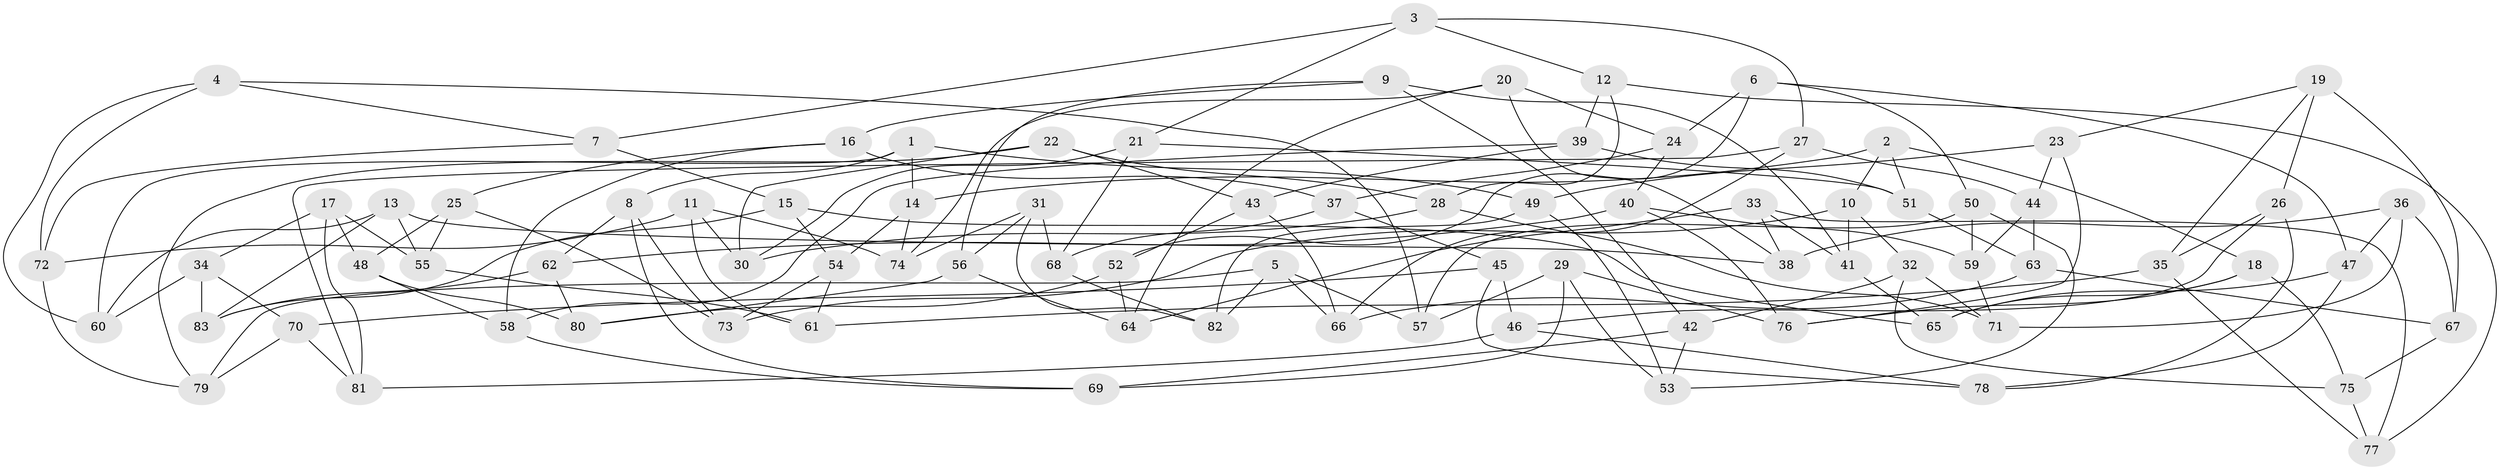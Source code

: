 // Generated by graph-tools (version 1.1) at 2025/11/02/27/25 16:11:42]
// undirected, 83 vertices, 166 edges
graph export_dot {
graph [start="1"]
  node [color=gray90,style=filled];
  1;
  2;
  3;
  4;
  5;
  6;
  7;
  8;
  9;
  10;
  11;
  12;
  13;
  14;
  15;
  16;
  17;
  18;
  19;
  20;
  21;
  22;
  23;
  24;
  25;
  26;
  27;
  28;
  29;
  30;
  31;
  32;
  33;
  34;
  35;
  36;
  37;
  38;
  39;
  40;
  41;
  42;
  43;
  44;
  45;
  46;
  47;
  48;
  49;
  50;
  51;
  52;
  53;
  54;
  55;
  56;
  57;
  58;
  59;
  60;
  61;
  62;
  63;
  64;
  65;
  66;
  67;
  68;
  69;
  70;
  71;
  72;
  73;
  74;
  75;
  76;
  77;
  78;
  79;
  80;
  81;
  82;
  83;
  1 -- 8;
  1 -- 60;
  1 -- 14;
  1 -- 49;
  2 -- 51;
  2 -- 10;
  2 -- 14;
  2 -- 18;
  3 -- 21;
  3 -- 7;
  3 -- 12;
  3 -- 27;
  4 -- 60;
  4 -- 72;
  4 -- 7;
  4 -- 57;
  5 -- 79;
  5 -- 82;
  5 -- 66;
  5 -- 57;
  6 -- 50;
  6 -- 52;
  6 -- 24;
  6 -- 47;
  7 -- 72;
  7 -- 15;
  8 -- 69;
  8 -- 73;
  8 -- 62;
  9 -- 56;
  9 -- 41;
  9 -- 16;
  9 -- 42;
  10 -- 32;
  10 -- 73;
  10 -- 41;
  11 -- 74;
  11 -- 72;
  11 -- 30;
  11 -- 61;
  12 -- 39;
  12 -- 28;
  12 -- 77;
  13 -- 60;
  13 -- 38;
  13 -- 83;
  13 -- 55;
  14 -- 54;
  14 -- 74;
  15 -- 65;
  15 -- 54;
  15 -- 83;
  16 -- 58;
  16 -- 25;
  16 -- 37;
  17 -- 55;
  17 -- 34;
  17 -- 48;
  17 -- 81;
  18 -- 65;
  18 -- 76;
  18 -- 75;
  19 -- 26;
  19 -- 35;
  19 -- 23;
  19 -- 67;
  20 -- 38;
  20 -- 74;
  20 -- 24;
  20 -- 64;
  21 -- 30;
  21 -- 68;
  21 -- 51;
  22 -- 28;
  22 -- 30;
  22 -- 43;
  22 -- 79;
  23 -- 49;
  23 -- 76;
  23 -- 44;
  24 -- 37;
  24 -- 40;
  25 -- 73;
  25 -- 55;
  25 -- 48;
  26 -- 78;
  26 -- 46;
  26 -- 35;
  27 -- 44;
  27 -- 81;
  27 -- 66;
  28 -- 71;
  28 -- 30;
  29 -- 53;
  29 -- 69;
  29 -- 76;
  29 -- 57;
  31 -- 74;
  31 -- 68;
  31 -- 82;
  31 -- 56;
  32 -- 71;
  32 -- 75;
  32 -- 42;
  33 -- 77;
  33 -- 64;
  33 -- 41;
  33 -- 38;
  34 -- 70;
  34 -- 60;
  34 -- 83;
  35 -- 61;
  35 -- 77;
  36 -- 71;
  36 -- 67;
  36 -- 38;
  36 -- 47;
  37 -- 45;
  37 -- 68;
  39 -- 58;
  39 -- 51;
  39 -- 43;
  40 -- 76;
  40 -- 62;
  40 -- 59;
  41 -- 65;
  42 -- 53;
  42 -- 69;
  43 -- 66;
  43 -- 52;
  44 -- 59;
  44 -- 63;
  45 -- 78;
  45 -- 70;
  45 -- 46;
  46 -- 78;
  46 -- 81;
  47 -- 65;
  47 -- 78;
  48 -- 58;
  48 -- 80;
  49 -- 53;
  49 -- 82;
  50 -- 59;
  50 -- 53;
  50 -- 57;
  51 -- 63;
  52 -- 64;
  52 -- 80;
  54 -- 61;
  54 -- 73;
  55 -- 61;
  56 -- 64;
  56 -- 80;
  58 -- 69;
  59 -- 71;
  62 -- 83;
  62 -- 80;
  63 -- 67;
  63 -- 66;
  67 -- 75;
  68 -- 82;
  70 -- 81;
  70 -- 79;
  72 -- 79;
  75 -- 77;
}
